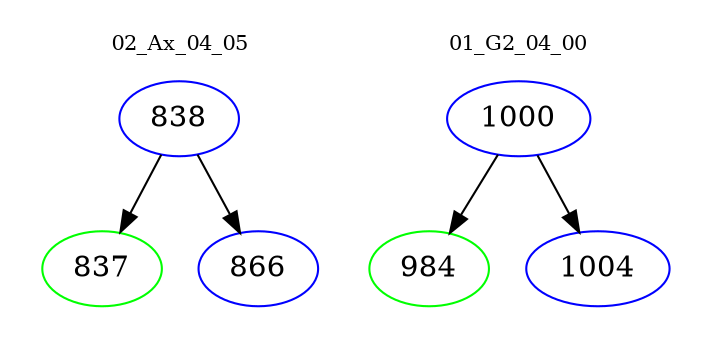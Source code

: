 digraph{
subgraph cluster_0 {
color = white
label = "02_Ax_04_05";
fontsize=10;
T0_838 [label="838", color="blue"]
T0_838 -> T0_837 [color="black"]
T0_837 [label="837", color="green"]
T0_838 -> T0_866 [color="black"]
T0_866 [label="866", color="blue"]
}
subgraph cluster_1 {
color = white
label = "01_G2_04_00";
fontsize=10;
T1_1000 [label="1000", color="blue"]
T1_1000 -> T1_984 [color="black"]
T1_984 [label="984", color="green"]
T1_1000 -> T1_1004 [color="black"]
T1_1004 [label="1004", color="blue"]
}
}
